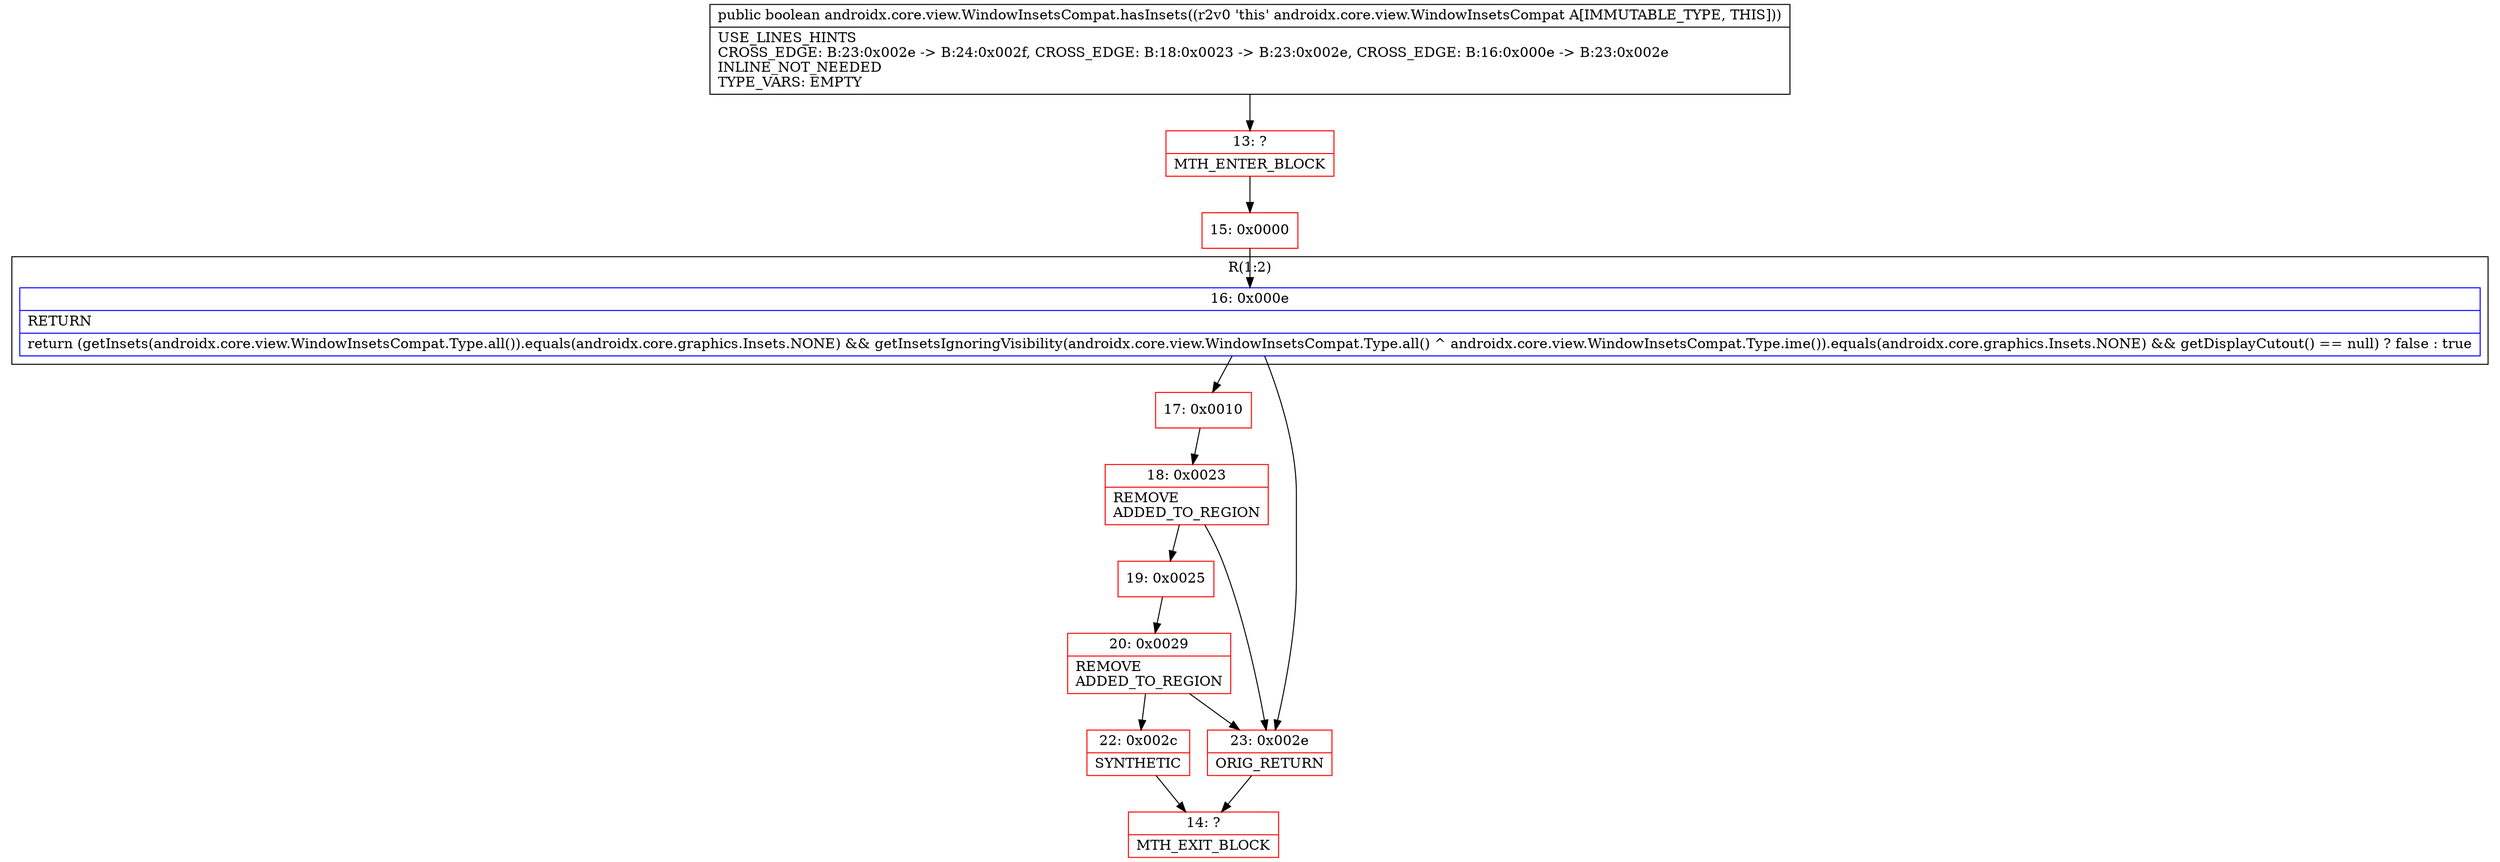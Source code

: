 digraph "CFG forandroidx.core.view.WindowInsetsCompat.hasInsets()Z" {
subgraph cluster_Region_781277368 {
label = "R(1:2)";
node [shape=record,color=blue];
Node_16 [shape=record,label="{16\:\ 0x000e|RETURN\l|return (getInsets(androidx.core.view.WindowInsetsCompat.Type.all()).equals(androidx.core.graphics.Insets.NONE) && getInsetsIgnoringVisibility(androidx.core.view.WindowInsetsCompat.Type.all() ^ androidx.core.view.WindowInsetsCompat.Type.ime()).equals(androidx.core.graphics.Insets.NONE) && getDisplayCutout() == null) ? false : true\l}"];
}
Node_13 [shape=record,color=red,label="{13\:\ ?|MTH_ENTER_BLOCK\l}"];
Node_15 [shape=record,color=red,label="{15\:\ 0x0000}"];
Node_17 [shape=record,color=red,label="{17\:\ 0x0010}"];
Node_18 [shape=record,color=red,label="{18\:\ 0x0023|REMOVE\lADDED_TO_REGION\l}"];
Node_19 [shape=record,color=red,label="{19\:\ 0x0025}"];
Node_20 [shape=record,color=red,label="{20\:\ 0x0029|REMOVE\lADDED_TO_REGION\l}"];
Node_22 [shape=record,color=red,label="{22\:\ 0x002c|SYNTHETIC\l}"];
Node_14 [shape=record,color=red,label="{14\:\ ?|MTH_EXIT_BLOCK\l}"];
Node_23 [shape=record,color=red,label="{23\:\ 0x002e|ORIG_RETURN\l}"];
MethodNode[shape=record,label="{public boolean androidx.core.view.WindowInsetsCompat.hasInsets((r2v0 'this' androidx.core.view.WindowInsetsCompat A[IMMUTABLE_TYPE, THIS]))  | USE_LINES_HINTS\lCROSS_EDGE: B:23:0x002e \-\> B:24:0x002f, CROSS_EDGE: B:18:0x0023 \-\> B:23:0x002e, CROSS_EDGE: B:16:0x000e \-\> B:23:0x002e\lINLINE_NOT_NEEDED\lTYPE_VARS: EMPTY\l}"];
MethodNode -> Node_13;Node_16 -> Node_17;
Node_16 -> Node_23;
Node_13 -> Node_15;
Node_15 -> Node_16;
Node_17 -> Node_18;
Node_18 -> Node_19;
Node_18 -> Node_23;
Node_19 -> Node_20;
Node_20 -> Node_22;
Node_20 -> Node_23;
Node_22 -> Node_14;
Node_23 -> Node_14;
}

